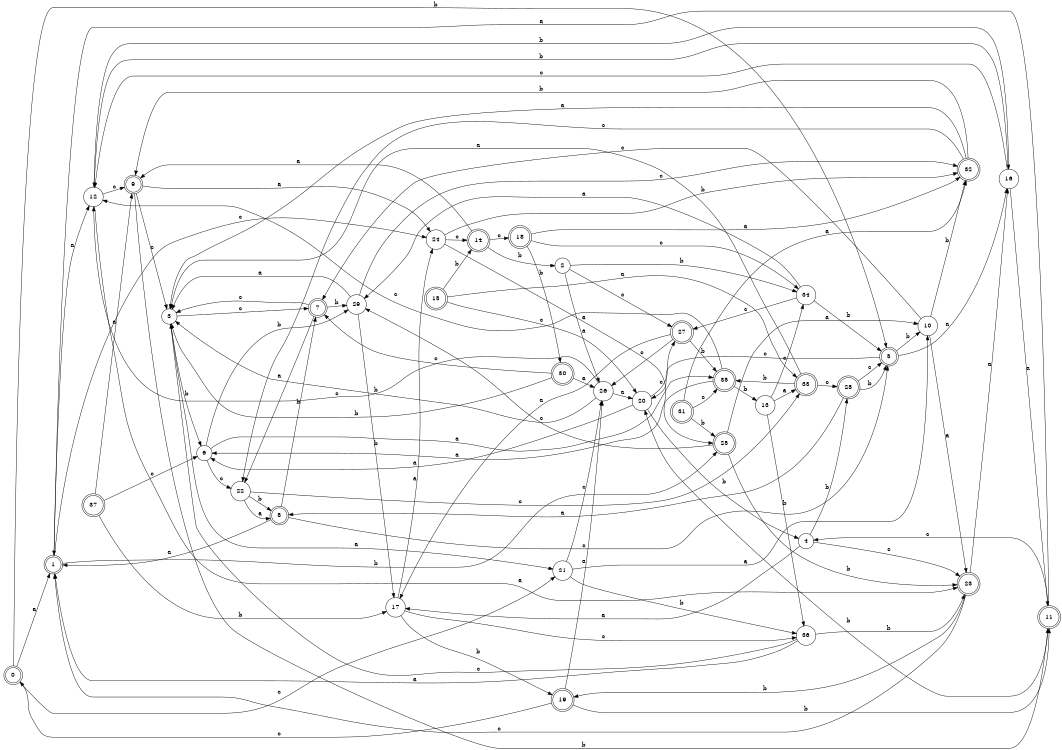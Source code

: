 digraph n31_7 {
__start0 [label="" shape="none"];

rankdir=LR;
size="8,5";

s0 [style="rounded,filled", color="black", fillcolor="white" shape="doublecircle", label="0"];
s1 [style="rounded,filled", color="black", fillcolor="white" shape="doublecircle", label="1"];
s2 [style="filled", color="black", fillcolor="white" shape="circle", label="2"];
s3 [style="filled", color="black", fillcolor="white" shape="circle", label="3"];
s4 [style="filled", color="black", fillcolor="white" shape="circle", label="4"];
s5 [style="rounded,filled", color="black", fillcolor="white" shape="doublecircle", label="5"];
s6 [style="filled", color="black", fillcolor="white" shape="circle", label="6"];
s7 [style="rounded,filled", color="black", fillcolor="white" shape="doublecircle", label="7"];
s8 [style="rounded,filled", color="black", fillcolor="white" shape="doublecircle", label="8"];
s9 [style="rounded,filled", color="black", fillcolor="white" shape="doublecircle", label="9"];
s10 [style="filled", color="black", fillcolor="white" shape="circle", label="10"];
s11 [style="rounded,filled", color="black", fillcolor="white" shape="doublecircle", label="11"];
s12 [style="filled", color="black", fillcolor="white" shape="circle", label="12"];
s13 [style="filled", color="black", fillcolor="white" shape="circle", label="13"];
s14 [style="rounded,filled", color="black", fillcolor="white" shape="doublecircle", label="14"];
s15 [style="rounded,filled", color="black", fillcolor="white" shape="doublecircle", label="15"];
s16 [style="filled", color="black", fillcolor="white" shape="circle", label="16"];
s17 [style="filled", color="black", fillcolor="white" shape="circle", label="17"];
s18 [style="rounded,filled", color="black", fillcolor="white" shape="doublecircle", label="18"];
s19 [style="rounded,filled", color="black", fillcolor="white" shape="doublecircle", label="19"];
s20 [style="filled", color="black", fillcolor="white" shape="circle", label="20"];
s21 [style="filled", color="black", fillcolor="white" shape="circle", label="21"];
s22 [style="filled", color="black", fillcolor="white" shape="circle", label="22"];
s23 [style="rounded,filled", color="black", fillcolor="white" shape="doublecircle", label="23"];
s24 [style="filled", color="black", fillcolor="white" shape="circle", label="24"];
s25 [style="rounded,filled", color="black", fillcolor="white" shape="doublecircle", label="25"];
s26 [style="filled", color="black", fillcolor="white" shape="circle", label="26"];
s27 [style="rounded,filled", color="black", fillcolor="white" shape="doublecircle", label="27"];
s28 [style="rounded,filled", color="black", fillcolor="white" shape="doublecircle", label="28"];
s29 [style="filled", color="black", fillcolor="white" shape="circle", label="29"];
s30 [style="rounded,filled", color="black", fillcolor="white" shape="doublecircle", label="30"];
s31 [style="rounded,filled", color="black", fillcolor="white" shape="doublecircle", label="31"];
s32 [style="rounded,filled", color="black", fillcolor="white" shape="doublecircle", label="32"];
s33 [style="rounded,filled", color="black", fillcolor="white" shape="doublecircle", label="33"];
s34 [style="filled", color="black", fillcolor="white" shape="circle", label="34"];
s35 [style="rounded,filled", color="black", fillcolor="white" shape="doublecircle", label="35"];
s36 [style="filled", color="black", fillcolor="white" shape="circle", label="36"];
s37 [style="rounded,filled", color="black", fillcolor="white" shape="doublecircle", label="37"];
s0 -> s1 [label="a"];
s0 -> s5 [label="b"];
s0 -> s21 [label="c"];
s1 -> s12 [label="a"];
s1 -> s25 [label="b"];
s1 -> s24 [label="c"];
s2 -> s26 [label="a"];
s2 -> s34 [label="b"];
s2 -> s27 [label="c"];
s3 -> s21 [label="a"];
s3 -> s6 [label="b"];
s3 -> s7 [label="c"];
s4 -> s17 [label="a"];
s4 -> s28 [label="b"];
s4 -> s23 [label="c"];
s5 -> s16 [label="a"];
s5 -> s10 [label="b"];
s5 -> s20 [label="c"];
s6 -> s35 [label="a"];
s6 -> s29 [label="b"];
s6 -> s22 [label="c"];
s7 -> s22 [label="a"];
s7 -> s29 [label="b"];
s7 -> s3 [label="c"];
s8 -> s1 [label="a"];
s8 -> s7 [label="b"];
s8 -> s5 [label="c"];
s9 -> s24 [label="a"];
s9 -> s11 [label="b"];
s9 -> s3 [label="c"];
s10 -> s23 [label="a"];
s10 -> s32 [label="b"];
s10 -> s7 [label="c"];
s11 -> s1 [label="a"];
s11 -> s20 [label="b"];
s11 -> s4 [label="c"];
s12 -> s23 [label="a"];
s12 -> s16 [label="b"];
s12 -> s9 [label="c"];
s13 -> s33 [label="a"];
s13 -> s36 [label="b"];
s13 -> s34 [label="c"];
s14 -> s9 [label="a"];
s14 -> s2 [label="b"];
s14 -> s18 [label="c"];
s15 -> s33 [label="a"];
s15 -> s14 [label="b"];
s15 -> s20 [label="c"];
s16 -> s11 [label="a"];
s16 -> s12 [label="b"];
s16 -> s12 [label="c"];
s17 -> s24 [label="a"];
s17 -> s19 [label="b"];
s17 -> s36 [label="c"];
s18 -> s32 [label="a"];
s18 -> s30 [label="b"];
s18 -> s34 [label="c"];
s19 -> s26 [label="a"];
s19 -> s11 [label="b"];
s19 -> s0 [label="c"];
s20 -> s6 [label="a"];
s20 -> s4 [label="b"];
s20 -> s27 [label="c"];
s21 -> s10 [label="a"];
s21 -> s36 [label="b"];
s21 -> s26 [label="c"];
s22 -> s8 [label="a"];
s22 -> s8 [label="b"];
s22 -> s33 [label="c"];
s23 -> s16 [label="a"];
s23 -> s19 [label="b"];
s23 -> s1 [label="c"];
s24 -> s25 [label="a"];
s24 -> s32 [label="b"];
s24 -> s14 [label="c"];
s25 -> s10 [label="a"];
s25 -> s23 [label="b"];
s25 -> s29 [label="c"];
s26 -> s20 [label="a"];
s26 -> s3 [label="b"];
s26 -> s12 [label="c"];
s27 -> s17 [label="a"];
s27 -> s35 [label="b"];
s27 -> s26 [label="c"];
s28 -> s8 [label="a"];
s28 -> s5 [label="b"];
s28 -> s5 [label="c"];
s29 -> s3 [label="a"];
s29 -> s17 [label="b"];
s29 -> s32 [label="c"];
s30 -> s26 [label="a"];
s30 -> s3 [label="b"];
s30 -> s7 [label="c"];
s31 -> s32 [label="a"];
s31 -> s25 [label="b"];
s31 -> s35 [label="c"];
s32 -> s3 [label="a"];
s32 -> s9 [label="b"];
s32 -> s22 [label="c"];
s33 -> s3 [label="a"];
s33 -> s35 [label="b"];
s33 -> s28 [label="c"];
s34 -> s29 [label="a"];
s34 -> s5 [label="b"];
s34 -> s27 [label="c"];
s35 -> s6 [label="a"];
s35 -> s13 [label="b"];
s35 -> s12 [label="c"];
s36 -> s1 [label="a"];
s36 -> s23 [label="b"];
s36 -> s3 [label="c"];
s37 -> s9 [label="a"];
s37 -> s17 [label="b"];
s37 -> s6 [label="c"];

}